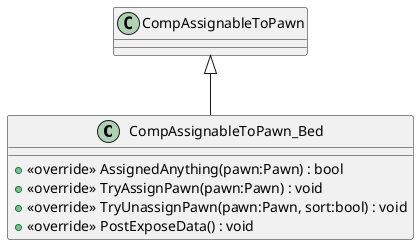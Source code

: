 @startuml
class CompAssignableToPawn_Bed {
    + <<override>> AssignedAnything(pawn:Pawn) : bool
    + <<override>> TryAssignPawn(pawn:Pawn) : void
    + <<override>> TryUnassignPawn(pawn:Pawn, sort:bool) : void
    + <<override>> PostExposeData() : void
}
CompAssignableToPawn <|-- CompAssignableToPawn_Bed
@enduml
